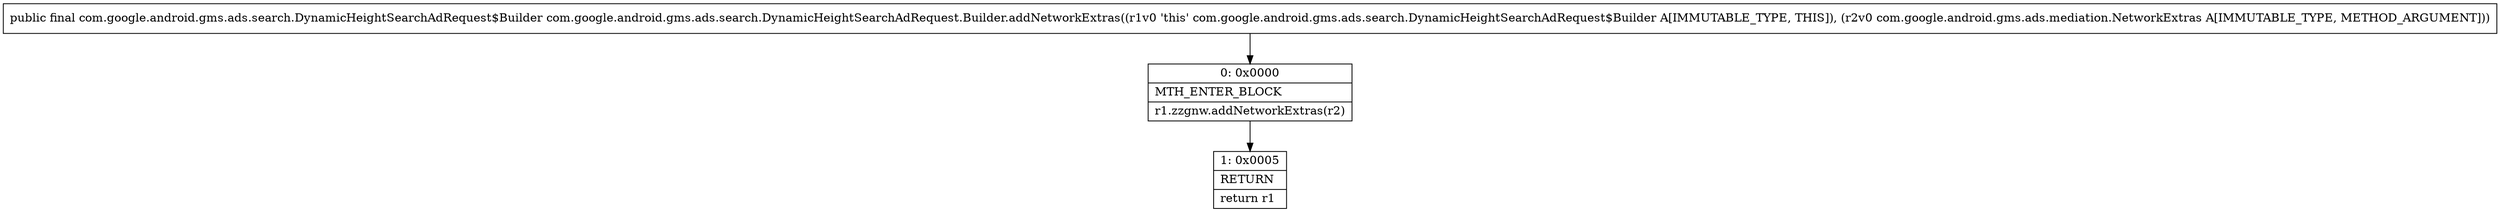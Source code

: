 digraph "CFG forcom.google.android.gms.ads.search.DynamicHeightSearchAdRequest.Builder.addNetworkExtras(Lcom\/google\/android\/gms\/ads\/mediation\/NetworkExtras;)Lcom\/google\/android\/gms\/ads\/search\/DynamicHeightSearchAdRequest$Builder;" {
Node_0 [shape=record,label="{0\:\ 0x0000|MTH_ENTER_BLOCK\l|r1.zzgnw.addNetworkExtras(r2)\l}"];
Node_1 [shape=record,label="{1\:\ 0x0005|RETURN\l|return r1\l}"];
MethodNode[shape=record,label="{public final com.google.android.gms.ads.search.DynamicHeightSearchAdRequest$Builder com.google.android.gms.ads.search.DynamicHeightSearchAdRequest.Builder.addNetworkExtras((r1v0 'this' com.google.android.gms.ads.search.DynamicHeightSearchAdRequest$Builder A[IMMUTABLE_TYPE, THIS]), (r2v0 com.google.android.gms.ads.mediation.NetworkExtras A[IMMUTABLE_TYPE, METHOD_ARGUMENT])) }"];
MethodNode -> Node_0;
Node_0 -> Node_1;
}

